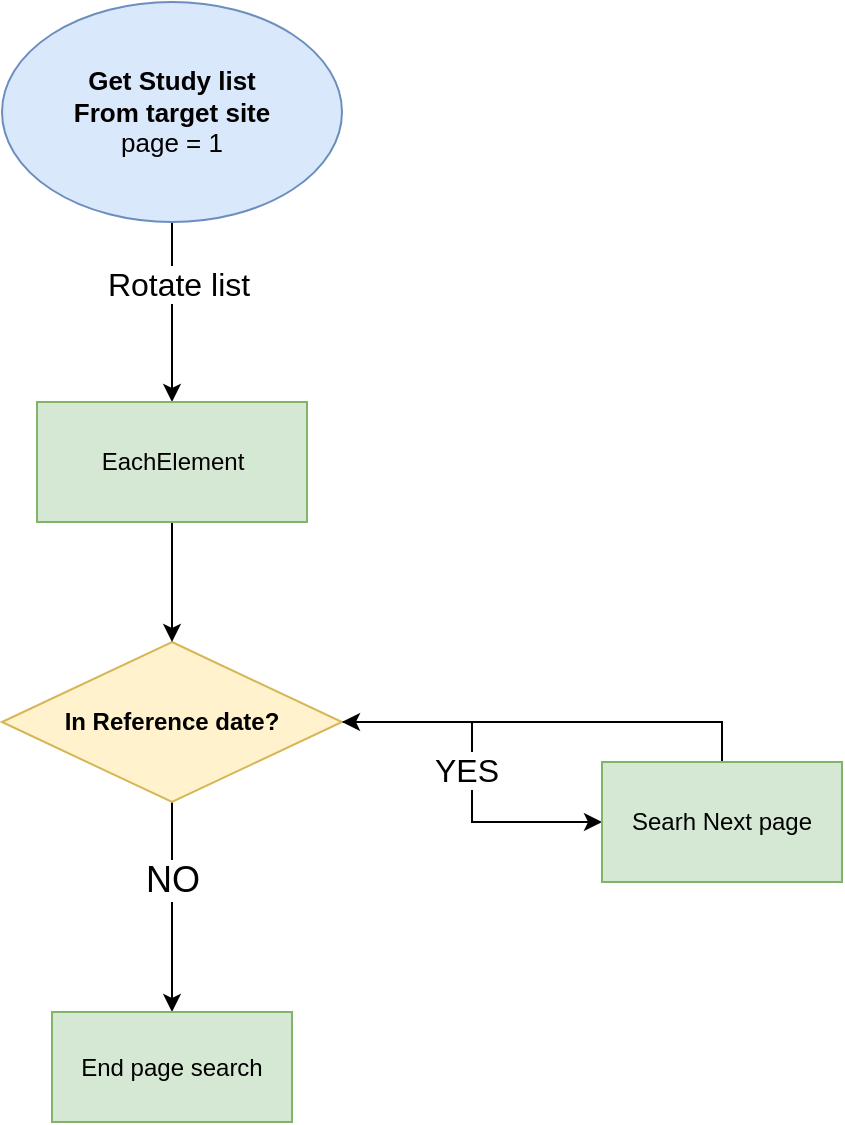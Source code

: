 <mxfile version="24.2.3" type="github">
  <diagram name="페이지-1" id="iTq08FwdrYarTpHiojYD">
    <mxGraphModel dx="1421" dy="1586" grid="1" gridSize="10" guides="1" tooltips="1" connect="1" arrows="1" fold="1" page="1" pageScale="1" pageWidth="827" pageHeight="1169" math="0" shadow="0">
      <root>
        <mxCell id="0" />
        <mxCell id="1" parent="0" />
        <mxCell id="NHgnUdye2lajfBDELR4g-27" style="edgeStyle=orthogonalEdgeStyle;rounded=0;orthogonalLoop=1;jettySize=auto;html=1;entryX=0.5;entryY=0;entryDx=0;entryDy=0;" edge="1" parent="1" source="Q2ZMowQD-iI0OwTtWh_3-6" target="NHgnUdye2lajfBDELR4g-26">
          <mxGeometry relative="1" as="geometry">
            <mxPoint x="-485" y="260" as="targetPoint" />
          </mxGeometry>
        </mxCell>
        <mxCell id="NHgnUdye2lajfBDELR4g-28" value="&lt;font style=&quot;font-size: 16px;&quot;&gt;Rotate list&lt;/font&gt;" style="edgeLabel;html=1;align=center;verticalAlign=middle;resizable=0;points=[];" vertex="1" connectable="0" parent="NHgnUdye2lajfBDELR4g-27">
          <mxGeometry x="-0.32" y="3" relative="1" as="geometry">
            <mxPoint as="offset" />
          </mxGeometry>
        </mxCell>
        <mxCell id="Q2ZMowQD-iI0OwTtWh_3-6" value="&lt;span style=&quot;font-size: 13px;&quot;&gt;&lt;b&gt;Get Study list&lt;/b&gt;&lt;/span&gt;&lt;div&gt;&lt;span style=&quot;font-size: 13px;&quot;&gt;&lt;b&gt;From target site&lt;br&gt;&lt;/b&gt;&lt;/span&gt;&lt;div&gt;&lt;span style=&quot;font-size: 13px; background-color: initial;&quot;&gt;page = 1&lt;/span&gt;&lt;/div&gt;&lt;/div&gt;" style="ellipse;whiteSpace=wrap;html=1;fillColor=#dae8fc;strokeColor=#6c8ebf;" parent="1" vertex="1">
          <mxGeometry x="-570" y="80" width="170" height="110" as="geometry" />
        </mxCell>
        <mxCell id="Q2ZMowQD-iI0OwTtWh_3-14" value="" style="edgeStyle=orthogonalEdgeStyle;rounded=0;orthogonalLoop=1;jettySize=auto;html=1;entryX=0.5;entryY=0;entryDx=0;entryDy=0;" parent="1" source="Q2ZMowQD-iI0OwTtWh_3-11" target="NHgnUdye2lajfBDELR4g-29" edge="1">
          <mxGeometry relative="1" as="geometry">
            <Array as="points" />
            <mxPoint x="-480" y="630" as="targetPoint" />
          </mxGeometry>
        </mxCell>
        <mxCell id="Q2ZMowQD-iI0OwTtWh_3-17" value="NO" style="edgeLabel;html=1;align=center;verticalAlign=middle;resizable=0;points=[];fontSize=18;fontStyle=0" parent="Q2ZMowQD-iI0OwTtWh_3-14" vertex="1" connectable="0">
          <mxGeometry x="-0.02" relative="1" as="geometry">
            <mxPoint y="-13" as="offset" />
          </mxGeometry>
        </mxCell>
        <mxCell id="Q2ZMowQD-iI0OwTtWh_3-16" value="" style="edgeStyle=orthogonalEdgeStyle;rounded=0;orthogonalLoop=1;jettySize=auto;html=1;entryX=0;entryY=0.5;entryDx=0;entryDy=0;" parent="1" source="Q2ZMowQD-iI0OwTtWh_3-11" target="Q2ZMowQD-iI0OwTtWh_3-15" edge="1">
          <mxGeometry relative="1" as="geometry" />
        </mxCell>
        <mxCell id="Q2ZMowQD-iI0OwTtWh_3-20" value="&lt;font style=&quot;font-size: 16px;&quot;&gt;YES&lt;/font&gt;" style="edgeLabel;html=1;align=center;verticalAlign=middle;resizable=0;points=[];" parent="Q2ZMowQD-iI0OwTtWh_3-16" vertex="1" connectable="0">
          <mxGeometry x="-0.022" y="1" relative="1" as="geometry">
            <mxPoint x="-4" y="1" as="offset" />
          </mxGeometry>
        </mxCell>
        <mxCell id="Q2ZMowQD-iI0OwTtWh_3-11" value="&lt;b&gt;In Reference date?&lt;/b&gt;" style="rhombus;whiteSpace=wrap;html=1;fillColor=#fff2cc;strokeColor=#d6b656;" parent="1" vertex="1">
          <mxGeometry x="-570" y="400" width="170" height="80" as="geometry" />
        </mxCell>
        <mxCell id="NHgnUdye2lajfBDELR4g-31" style="edgeStyle=orthogonalEdgeStyle;rounded=0;orthogonalLoop=1;jettySize=auto;html=1;exitX=0.5;exitY=0;exitDx=0;exitDy=0;" edge="1" parent="1" source="Q2ZMowQD-iI0OwTtWh_3-15" target="Q2ZMowQD-iI0OwTtWh_3-11">
          <mxGeometry relative="1" as="geometry" />
        </mxCell>
        <mxCell id="Q2ZMowQD-iI0OwTtWh_3-15" value="Searh Next page" style="whiteSpace=wrap;html=1;fillColor=#d5e8d4;strokeColor=#82b366;" parent="1" vertex="1">
          <mxGeometry x="-270" y="460" width="120" height="60" as="geometry" />
        </mxCell>
        <mxCell id="NHgnUdye2lajfBDELR4g-32" style="edgeStyle=orthogonalEdgeStyle;rounded=0;orthogonalLoop=1;jettySize=auto;html=1;entryX=0.5;entryY=0;entryDx=0;entryDy=0;" edge="1" parent="1" source="NHgnUdye2lajfBDELR4g-26" target="Q2ZMowQD-iI0OwTtWh_3-11">
          <mxGeometry relative="1" as="geometry">
            <mxPoint x="-485" y="460" as="targetPoint" />
          </mxGeometry>
        </mxCell>
        <mxCell id="NHgnUdye2lajfBDELR4g-26" value="EachElement" style="whiteSpace=wrap;html=1;fillColor=#d5e8d4;strokeColor=#82b366;" vertex="1" parent="1">
          <mxGeometry x="-552.5" y="280" width="135" height="60" as="geometry" />
        </mxCell>
        <mxCell id="NHgnUdye2lajfBDELR4g-29" value="End page search" style="whiteSpace=wrap;html=1;fillColor=#d5e8d4;strokeColor=#82b366;" vertex="1" parent="1">
          <mxGeometry x="-545" y="585" width="120" height="55" as="geometry" />
        </mxCell>
      </root>
    </mxGraphModel>
  </diagram>
</mxfile>

